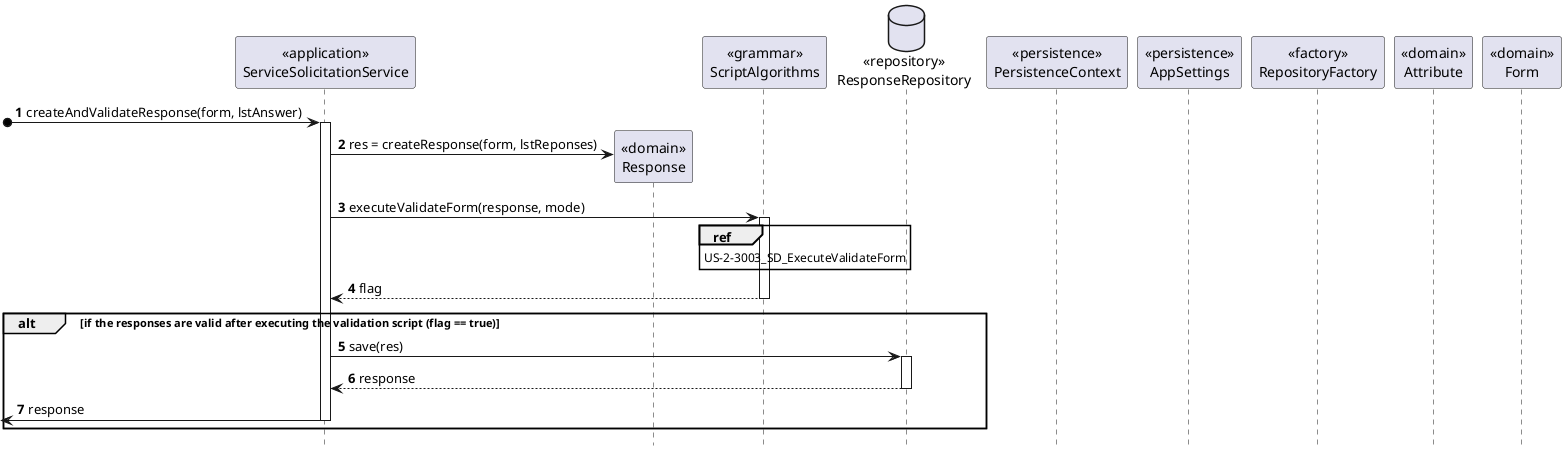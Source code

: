 @startuml
autonumber
hide footbox

participant "<<application>>\nServiceSolicitationService" as SRV
participant "<<domain>>\nResponse" as RS
participant "<<grammar>>\nScriptAlgorithms" as SA
database "<<repository>>\nResponseRepository" as RR
participant "<<persistence>>\nPersistenceContext" as PC
participant "<<persistence>>\nAppSettings" as AS
participant "<<factory>>\nRepositoryFactory" as RF
participant "<<domain>>\nAttribute" as A
participant "<<domain>>\nForm" as F

[o-> SRV : createAndValidateResponse(form, lstAnswer)
activate SRV

SRV -> RS** : res = createResponse(form, lstReponses)

SRV -> SA : executeValidateForm(response, mode)
activate SA

ref over SA
  US-2-3003_SD_ExecuteValidateForm
end ref

SA --> SRV : flag
deactivate SA

alt if the responses are valid after executing the validation script (flag == true)

SRV -> RR : save(res)
activate RR

RR --> SRV : response
deactivate RR

<- SRV : response
deactivate SRV

end

@enduml

